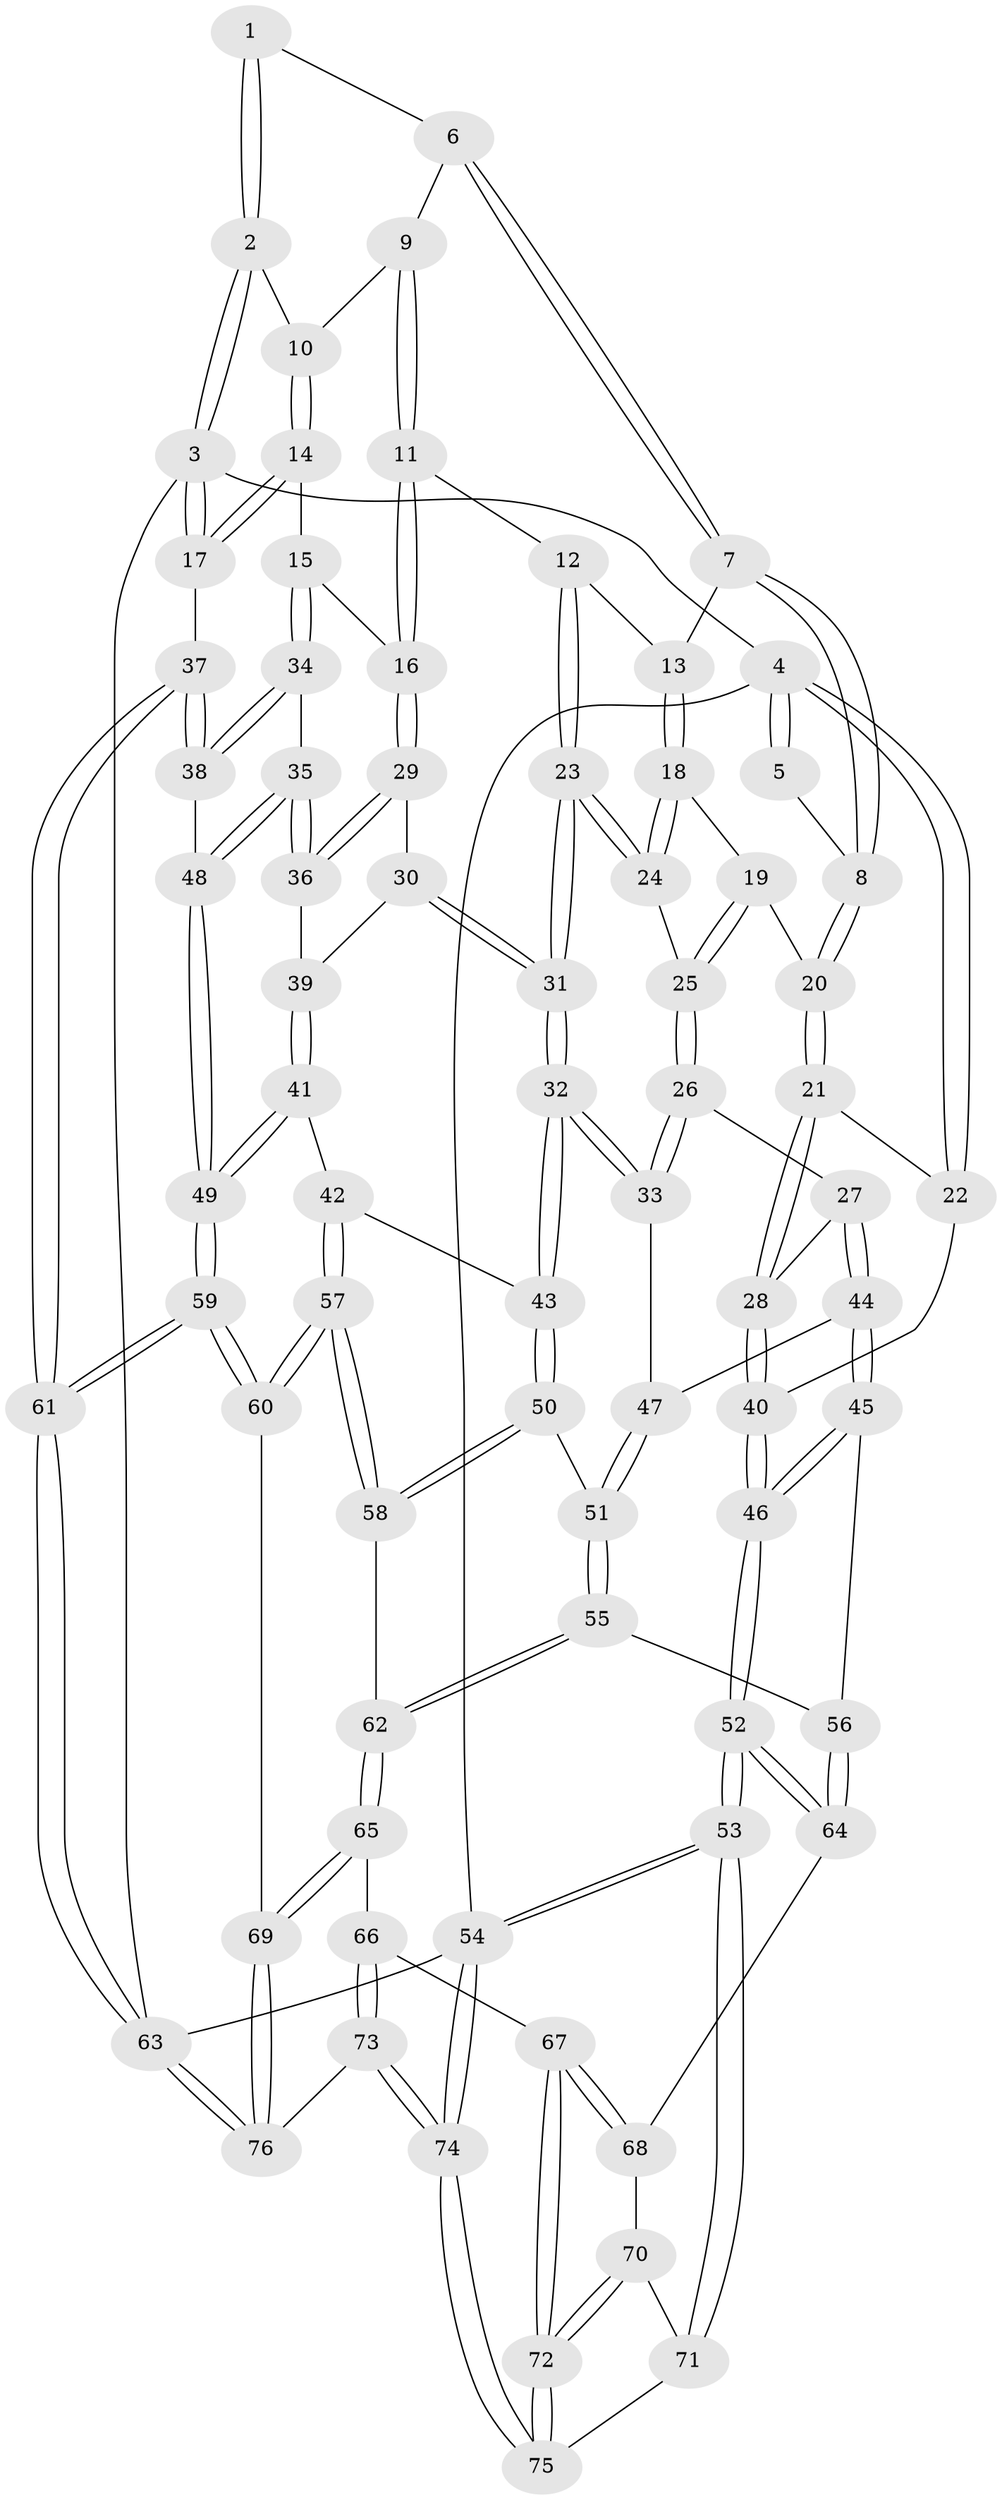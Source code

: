 // Generated by graph-tools (version 1.1) at 2025/27/03/09/25 03:27:10]
// undirected, 76 vertices, 187 edges
graph export_dot {
graph [start="1"]
  node [color=gray90,style=filled];
  1 [pos="+0.6476207901575484+0"];
  2 [pos="+1+0"];
  3 [pos="+1+0"];
  4 [pos="+0+0"];
  5 [pos="+0.2978796531250596+0"];
  6 [pos="+0.7171532620974377+0.08940904778733613"];
  7 [pos="+0.4759353974102216+0.15040395049987118"];
  8 [pos="+0.3632447319961908+0.0946139170063631"];
  9 [pos="+0.739928581920927+0.11878586830054404"];
  10 [pos="+0.9377190631513431+0"];
  11 [pos="+0.7700610313437903+0.21079759116873598"];
  12 [pos="+0.6074565878864738+0.25966901876577864"];
  13 [pos="+0.4987709867776631+0.18314698904661547"];
  14 [pos="+0.9082558423841353+0.24475002357497863"];
  15 [pos="+0.8421289715608566+0.26665754442495887"];
  16 [pos="+0.8206414556581403+0.26279317080514186"];
  17 [pos="+1+0.2145718308435253"];
  18 [pos="+0.49806120196656317+0.30960924089719205"];
  19 [pos="+0.3358762556360974+0.2078055586397061"];
  20 [pos="+0.32348439864531+0.193125024941954"];
  21 [pos="+0.266081632614327+0.2612476506076713"];
  22 [pos="+0+0"];
  23 [pos="+0.5459273612603704+0.404952265898396"];
  24 [pos="+0.5050589588594528+0.3565364939927045"];
  25 [pos="+0.4262321728355331+0.32599618310410183"];
  26 [pos="+0.34742753593492137+0.4455217280296516"];
  27 [pos="+0.24497928065588936+0.4283874515354417"];
  28 [pos="+0.21042122581940975+0.3826522606700044"];
  29 [pos="+0.7680060224738532+0.3397404185519643"];
  30 [pos="+0.6568929646978582+0.42322362295231547"];
  31 [pos="+0.5506124523396713+0.4281176384110655"];
  32 [pos="+0.5050856499400995+0.49816342790528767"];
  33 [pos="+0.4799032400808579+0.49984318514012555"];
  34 [pos="+0.9218440579588364+0.45375671360115116"];
  35 [pos="+0.8010268684528389+0.5269078737961127"];
  36 [pos="+0.7949994384287814+0.5212391844884184"];
  37 [pos="+1+0.5502953718254202"];
  38 [pos="+0.9925678510600268+0.5006861148721583"];
  39 [pos="+0.7068348160794853+0.5022212161164733"];
  40 [pos="+0+0.3847567524856076"];
  41 [pos="+0.6445992367619329+0.6308051631927462"];
  42 [pos="+0.6105559871460277+0.6234181944907219"];
  43 [pos="+0.5635952446953225+0.6064073719162851"];
  44 [pos="+0.23619738375925134+0.5917337501000806"];
  45 [pos="+0.22502799413158742+0.6252188090510999"];
  46 [pos="+0+0.7271932630611482"];
  47 [pos="+0.4074514884746928+0.5809960885743688"];
  48 [pos="+0.8105045420448217+0.6345359592808075"];
  49 [pos="+0.7910079189451318+0.7275256514661379"];
  50 [pos="+0.5182953185842075+0.6703800428290813"];
  51 [pos="+0.38812246459666855+0.6750360936229499"];
  52 [pos="+0+0.9034187225202716"];
  53 [pos="+0+1"];
  54 [pos="+0+1"];
  55 [pos="+0.33009463220542223+0.7301792503811575"];
  56 [pos="+0.3135420895616364+0.7330873443545521"];
  57 [pos="+0.5788322542560558+0.8120583890551334"];
  58 [pos="+0.5172223610904931+0.6780454633506383"];
  59 [pos="+0.8510816934680616+0.862558297681105"];
  60 [pos="+0.5929483812028251+0.86789895977771"];
  61 [pos="+1+1"];
  62 [pos="+0.4497041126889403+0.7844901520643421"];
  63 [pos="+1+1"];
  64 [pos="+0.3029880676590754+0.760084433798957"];
  65 [pos="+0.49562971374989573+0.8657534445625336"];
  66 [pos="+0.47975882466049796+0.877305827879194"];
  67 [pos="+0.42527176162054015+0.8928161938538662"];
  68 [pos="+0.3030201109144023+0.7881717927577174"];
  69 [pos="+0.5798990187327164+0.8730050482956032"];
  70 [pos="+0.2774811623061143+0.8780094915894583"];
  71 [pos="+0.2487893712769841+0.9007587015960989"];
  72 [pos="+0.37358326545433607+0.9327316598929626"];
  73 [pos="+0.4179764062064623+1"];
  74 [pos="+0.3730285836955879+1"];
  75 [pos="+0.36001714735751217+1"];
  76 [pos="+0.49940689679343025+1"];
  1 -- 2;
  1 -- 2;
  1 -- 6;
  2 -- 3;
  2 -- 3;
  2 -- 10;
  3 -- 4;
  3 -- 17;
  3 -- 17;
  3 -- 63;
  4 -- 5;
  4 -- 5;
  4 -- 22;
  4 -- 22;
  4 -- 54;
  5 -- 8;
  6 -- 7;
  6 -- 7;
  6 -- 9;
  7 -- 8;
  7 -- 8;
  7 -- 13;
  8 -- 20;
  8 -- 20;
  9 -- 10;
  9 -- 11;
  9 -- 11;
  10 -- 14;
  10 -- 14;
  11 -- 12;
  11 -- 16;
  11 -- 16;
  12 -- 13;
  12 -- 23;
  12 -- 23;
  13 -- 18;
  13 -- 18;
  14 -- 15;
  14 -- 17;
  14 -- 17;
  15 -- 16;
  15 -- 34;
  15 -- 34;
  16 -- 29;
  16 -- 29;
  17 -- 37;
  18 -- 19;
  18 -- 24;
  18 -- 24;
  19 -- 20;
  19 -- 25;
  19 -- 25;
  20 -- 21;
  20 -- 21;
  21 -- 22;
  21 -- 28;
  21 -- 28;
  22 -- 40;
  23 -- 24;
  23 -- 24;
  23 -- 31;
  23 -- 31;
  24 -- 25;
  25 -- 26;
  25 -- 26;
  26 -- 27;
  26 -- 33;
  26 -- 33;
  27 -- 28;
  27 -- 44;
  27 -- 44;
  28 -- 40;
  28 -- 40;
  29 -- 30;
  29 -- 36;
  29 -- 36;
  30 -- 31;
  30 -- 31;
  30 -- 39;
  31 -- 32;
  31 -- 32;
  32 -- 33;
  32 -- 33;
  32 -- 43;
  32 -- 43;
  33 -- 47;
  34 -- 35;
  34 -- 38;
  34 -- 38;
  35 -- 36;
  35 -- 36;
  35 -- 48;
  35 -- 48;
  36 -- 39;
  37 -- 38;
  37 -- 38;
  37 -- 61;
  37 -- 61;
  38 -- 48;
  39 -- 41;
  39 -- 41;
  40 -- 46;
  40 -- 46;
  41 -- 42;
  41 -- 49;
  41 -- 49;
  42 -- 43;
  42 -- 57;
  42 -- 57;
  43 -- 50;
  43 -- 50;
  44 -- 45;
  44 -- 45;
  44 -- 47;
  45 -- 46;
  45 -- 46;
  45 -- 56;
  46 -- 52;
  46 -- 52;
  47 -- 51;
  47 -- 51;
  48 -- 49;
  48 -- 49;
  49 -- 59;
  49 -- 59;
  50 -- 51;
  50 -- 58;
  50 -- 58;
  51 -- 55;
  51 -- 55;
  52 -- 53;
  52 -- 53;
  52 -- 64;
  52 -- 64;
  53 -- 54;
  53 -- 54;
  53 -- 71;
  53 -- 71;
  54 -- 74;
  54 -- 74;
  54 -- 63;
  55 -- 56;
  55 -- 62;
  55 -- 62;
  56 -- 64;
  56 -- 64;
  57 -- 58;
  57 -- 58;
  57 -- 60;
  57 -- 60;
  58 -- 62;
  59 -- 60;
  59 -- 60;
  59 -- 61;
  59 -- 61;
  60 -- 69;
  61 -- 63;
  61 -- 63;
  62 -- 65;
  62 -- 65;
  63 -- 76;
  63 -- 76;
  64 -- 68;
  65 -- 66;
  65 -- 69;
  65 -- 69;
  66 -- 67;
  66 -- 73;
  66 -- 73;
  67 -- 68;
  67 -- 68;
  67 -- 72;
  67 -- 72;
  68 -- 70;
  69 -- 76;
  69 -- 76;
  70 -- 71;
  70 -- 72;
  70 -- 72;
  71 -- 75;
  72 -- 75;
  72 -- 75;
  73 -- 74;
  73 -- 74;
  73 -- 76;
  74 -- 75;
  74 -- 75;
}
